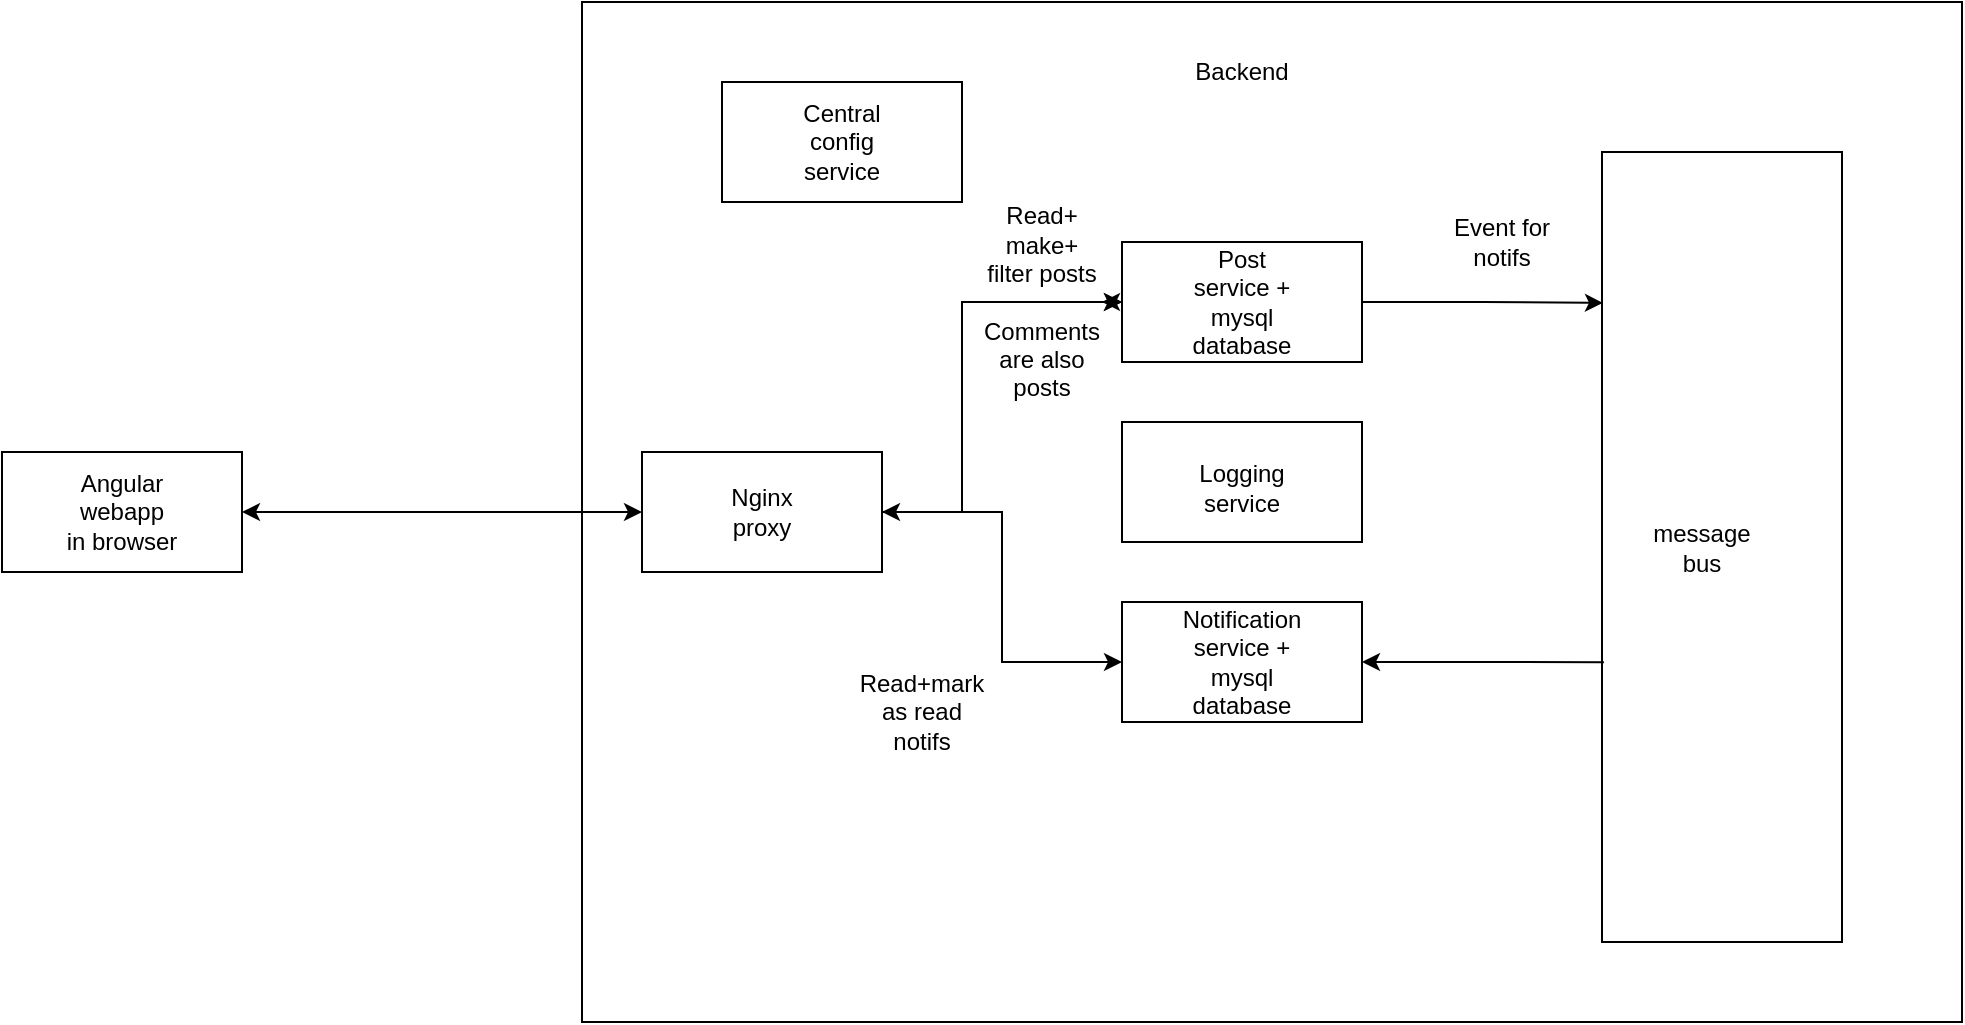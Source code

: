 <mxfile version="24.8.4">
  <diagram name="Pagina-1" id="rx-iDpGyXoqZFEGIbf5L">
    <mxGraphModel dx="1251" dy="876" grid="1" gridSize="10" guides="1" tooltips="1" connect="1" arrows="1" fold="1" page="1" pageScale="1" pageWidth="827" pageHeight="1169" math="0" shadow="0">
      <root>
        <mxCell id="0" />
        <mxCell id="1" parent="0" />
        <mxCell id="3m38V3VpkpyMnpUfA3VL-13" value="" style="rounded=0;whiteSpace=wrap;html=1;" vertex="1" parent="1">
          <mxGeometry x="570" y="10" width="690" height="510" as="geometry" />
        </mxCell>
        <mxCell id="3m38V3VpkpyMnpUfA3VL-14" value="Backend" style="text;html=1;align=center;verticalAlign=middle;whiteSpace=wrap;rounded=0;" vertex="1" parent="1">
          <mxGeometry x="870" y="30" width="60" height="30" as="geometry" />
        </mxCell>
        <mxCell id="3m38V3VpkpyMnpUfA3VL-22" style="edgeStyle=orthogonalEdgeStyle;rounded=0;orthogonalLoop=1;jettySize=auto;html=1;exitX=1;exitY=0.5;exitDx=0;exitDy=0;entryX=0;entryY=0.5;entryDx=0;entryDy=0;" edge="1" parent="1" source="3m38V3VpkpyMnpUfA3VL-15" target="3m38V3VpkpyMnpUfA3VL-19">
          <mxGeometry relative="1" as="geometry" />
        </mxCell>
        <mxCell id="3m38V3VpkpyMnpUfA3VL-23" style="edgeStyle=orthogonalEdgeStyle;rounded=0;orthogonalLoop=1;jettySize=auto;html=1;exitX=1;exitY=0.5;exitDx=0;exitDy=0;entryX=0;entryY=0.5;entryDx=0;entryDy=0;startArrow=classic;startFill=1;" edge="1" parent="1" source="3m38V3VpkpyMnpUfA3VL-41" target="3m38V3VpkpyMnpUfA3VL-17">
          <mxGeometry relative="1" as="geometry" />
        </mxCell>
        <mxCell id="3m38V3VpkpyMnpUfA3VL-15" value="" style="rounded=0;whiteSpace=wrap;html=1;" vertex="1" parent="1">
          <mxGeometry x="600" y="235" width="120" height="60" as="geometry" />
        </mxCell>
        <mxCell id="3m38V3VpkpyMnpUfA3VL-16" value="Nginx proxy" style="text;html=1;align=center;verticalAlign=middle;whiteSpace=wrap;rounded=0;" vertex="1" parent="1">
          <mxGeometry x="630" y="250" width="60" height="30" as="geometry" />
        </mxCell>
        <mxCell id="3m38V3VpkpyMnpUfA3VL-17" value="" style="rounded=0;whiteSpace=wrap;html=1;" vertex="1" parent="1">
          <mxGeometry x="840" y="130" width="120" height="60" as="geometry" />
        </mxCell>
        <mxCell id="3m38V3VpkpyMnpUfA3VL-18" value="Post service + mysql database" style="text;html=1;align=center;verticalAlign=middle;whiteSpace=wrap;rounded=0;" vertex="1" parent="1">
          <mxGeometry x="870" y="145" width="60" height="30" as="geometry" />
        </mxCell>
        <mxCell id="3m38V3VpkpyMnpUfA3VL-19" value="" style="rounded=0;whiteSpace=wrap;html=1;" vertex="1" parent="1">
          <mxGeometry x="840" y="310" width="120" height="60" as="geometry" />
        </mxCell>
        <mxCell id="3m38V3VpkpyMnpUfA3VL-20" value="Notification service + mysql database" style="text;html=1;align=center;verticalAlign=middle;whiteSpace=wrap;rounded=0;" vertex="1" parent="1">
          <mxGeometry x="870" y="325" width="60" height="30" as="geometry" />
        </mxCell>
        <mxCell id="3m38V3VpkpyMnpUfA3VL-26" value="" style="rounded=0;whiteSpace=wrap;html=1;" vertex="1" parent="1">
          <mxGeometry x="1080" y="85" width="120" height="395" as="geometry" />
        </mxCell>
        <mxCell id="3m38V3VpkpyMnpUfA3VL-27" value="message bus" style="text;html=1;align=center;verticalAlign=middle;whiteSpace=wrap;rounded=0;" vertex="1" parent="1">
          <mxGeometry x="1100" y="268" width="60" height="30" as="geometry" />
        </mxCell>
        <mxCell id="3m38V3VpkpyMnpUfA3VL-29" style="edgeStyle=orthogonalEdgeStyle;rounded=0;orthogonalLoop=1;jettySize=auto;html=1;exitX=1;exitY=0.5;exitDx=0;exitDy=0;entryX=0.004;entryY=0.191;entryDx=0;entryDy=0;entryPerimeter=0;" edge="1" parent="1" source="3m38V3VpkpyMnpUfA3VL-17" target="3m38V3VpkpyMnpUfA3VL-26">
          <mxGeometry relative="1" as="geometry" />
        </mxCell>
        <mxCell id="3m38V3VpkpyMnpUfA3VL-30" style="edgeStyle=orthogonalEdgeStyle;rounded=0;orthogonalLoop=1;jettySize=auto;html=1;exitX=1;exitY=0.5;exitDx=0;exitDy=0;entryX=0.008;entryY=0.646;entryDx=0;entryDy=0;entryPerimeter=0;startArrow=classic;startFill=1;endArrow=none;endFill=0;" edge="1" parent="1" source="3m38V3VpkpyMnpUfA3VL-19" target="3m38V3VpkpyMnpUfA3VL-26">
          <mxGeometry relative="1" as="geometry" />
        </mxCell>
        <mxCell id="3m38V3VpkpyMnpUfA3VL-31" value="" style="rounded=0;whiteSpace=wrap;html=1;" vertex="1" parent="1">
          <mxGeometry x="640" y="50" width="120" height="60" as="geometry" />
        </mxCell>
        <mxCell id="3m38V3VpkpyMnpUfA3VL-32" value="Central config&lt;div&gt;service&lt;/div&gt;" style="text;html=1;align=center;verticalAlign=middle;whiteSpace=wrap;rounded=0;" vertex="1" parent="1">
          <mxGeometry x="670" y="65" width="60" height="30" as="geometry" />
        </mxCell>
        <mxCell id="3m38V3VpkpyMnpUfA3VL-33" value="" style="rounded=0;whiteSpace=wrap;html=1;" vertex="1" parent="1">
          <mxGeometry x="280" y="235" width="120" height="60" as="geometry" />
        </mxCell>
        <mxCell id="3m38V3VpkpyMnpUfA3VL-34" value="Angular webapp&lt;div&gt;in browser&lt;/div&gt;" style="text;html=1;align=center;verticalAlign=middle;whiteSpace=wrap;rounded=0;" vertex="1" parent="1">
          <mxGeometry x="310" y="240" width="60" height="50" as="geometry" />
        </mxCell>
        <mxCell id="3m38V3VpkpyMnpUfA3VL-35" value="" style="endArrow=classic;startArrow=classic;html=1;rounded=0;exitX=1;exitY=0.5;exitDx=0;exitDy=0;entryX=0;entryY=0.5;entryDx=0;entryDy=0;" edge="1" parent="1" source="3m38V3VpkpyMnpUfA3VL-33" target="3m38V3VpkpyMnpUfA3VL-15">
          <mxGeometry width="50" height="50" relative="1" as="geometry">
            <mxPoint x="430" y="290" as="sourcePoint" />
            <mxPoint x="480" y="240" as="targetPoint" />
          </mxGeometry>
        </mxCell>
        <mxCell id="3m38V3VpkpyMnpUfA3VL-37" value="" style="rounded=0;whiteSpace=wrap;html=1;" vertex="1" parent="1">
          <mxGeometry x="840" y="220" width="120" height="60" as="geometry" />
        </mxCell>
        <mxCell id="3m38V3VpkpyMnpUfA3VL-39" value="Logging service" style="text;html=1;align=center;verticalAlign=middle;whiteSpace=wrap;rounded=0;" vertex="1" parent="1">
          <mxGeometry x="870" y="238" width="60" height="30" as="geometry" />
        </mxCell>
        <mxCell id="3m38V3VpkpyMnpUfA3VL-42" value="Event for notifs" style="text;html=1;align=center;verticalAlign=middle;whiteSpace=wrap;rounded=0;" vertex="1" parent="1">
          <mxGeometry x="1000" y="115" width="60" height="30" as="geometry" />
        </mxCell>
        <mxCell id="3m38V3VpkpyMnpUfA3VL-43" value="Read+&lt;span style=&quot;background-color: initial;&quot;&gt;mark as read notifs&lt;/span&gt;" style="text;html=1;align=center;verticalAlign=middle;whiteSpace=wrap;rounded=0;" vertex="1" parent="1">
          <mxGeometry x="710" y="350" width="60" height="30" as="geometry" />
        </mxCell>
        <mxCell id="3m38V3VpkpyMnpUfA3VL-44" value="" style="edgeStyle=orthogonalEdgeStyle;rounded=0;orthogonalLoop=1;jettySize=auto;html=1;exitX=1;exitY=0.5;exitDx=0;exitDy=0;entryX=0;entryY=0.5;entryDx=0;entryDy=0;startArrow=classic;startFill=1;" edge="1" parent="1" source="3m38V3VpkpyMnpUfA3VL-15" target="3m38V3VpkpyMnpUfA3VL-17">
          <mxGeometry relative="1" as="geometry">
            <mxPoint x="720" y="265" as="sourcePoint" />
            <mxPoint x="840" y="160" as="targetPoint" />
            <Array as="points">
              <mxPoint x="760" y="265" />
              <mxPoint x="760" y="160" />
            </Array>
          </mxGeometry>
        </mxCell>
        <mxCell id="3m38V3VpkpyMnpUfA3VL-41" value="Read+&lt;div&gt;make+&lt;/div&gt;&lt;div&gt;filter posts&lt;br&gt;&lt;br&gt;Comments are also posts&lt;/div&gt;" style="text;html=1;align=center;verticalAlign=middle;whiteSpace=wrap;rounded=0;" vertex="1" parent="1">
          <mxGeometry x="770" y="145" width="60" height="30" as="geometry" />
        </mxCell>
      </root>
    </mxGraphModel>
  </diagram>
</mxfile>
